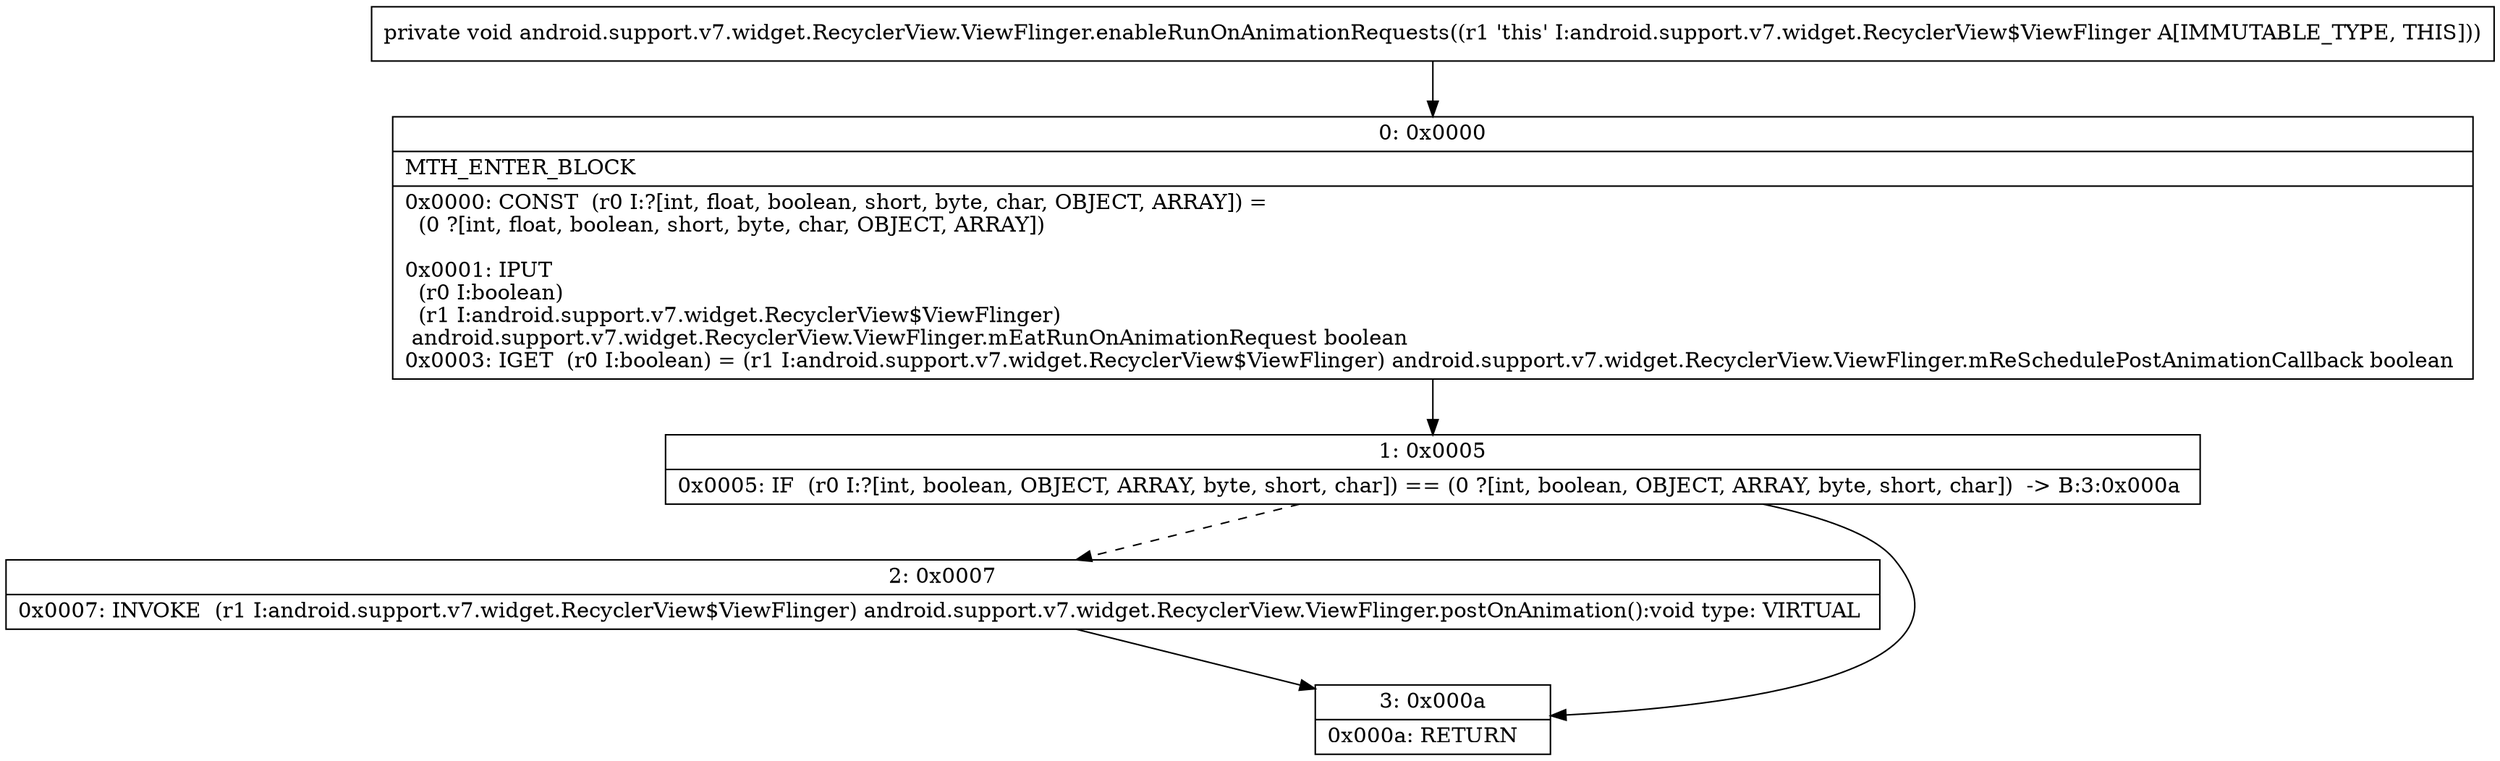 digraph "CFG forandroid.support.v7.widget.RecyclerView.ViewFlinger.enableRunOnAnimationRequests()V" {
Node_0 [shape=record,label="{0\:\ 0x0000|MTH_ENTER_BLOCK\l|0x0000: CONST  (r0 I:?[int, float, boolean, short, byte, char, OBJECT, ARRAY]) = \l  (0 ?[int, float, boolean, short, byte, char, OBJECT, ARRAY])\l \l0x0001: IPUT  \l  (r0 I:boolean)\l  (r1 I:android.support.v7.widget.RecyclerView$ViewFlinger)\l android.support.v7.widget.RecyclerView.ViewFlinger.mEatRunOnAnimationRequest boolean \l0x0003: IGET  (r0 I:boolean) = (r1 I:android.support.v7.widget.RecyclerView$ViewFlinger) android.support.v7.widget.RecyclerView.ViewFlinger.mReSchedulePostAnimationCallback boolean \l}"];
Node_1 [shape=record,label="{1\:\ 0x0005|0x0005: IF  (r0 I:?[int, boolean, OBJECT, ARRAY, byte, short, char]) == (0 ?[int, boolean, OBJECT, ARRAY, byte, short, char])  \-\> B:3:0x000a \l}"];
Node_2 [shape=record,label="{2\:\ 0x0007|0x0007: INVOKE  (r1 I:android.support.v7.widget.RecyclerView$ViewFlinger) android.support.v7.widget.RecyclerView.ViewFlinger.postOnAnimation():void type: VIRTUAL \l}"];
Node_3 [shape=record,label="{3\:\ 0x000a|0x000a: RETURN   \l}"];
MethodNode[shape=record,label="{private void android.support.v7.widget.RecyclerView.ViewFlinger.enableRunOnAnimationRequests((r1 'this' I:android.support.v7.widget.RecyclerView$ViewFlinger A[IMMUTABLE_TYPE, THIS])) }"];
MethodNode -> Node_0;
Node_0 -> Node_1;
Node_1 -> Node_2[style=dashed];
Node_1 -> Node_3;
Node_2 -> Node_3;
}

